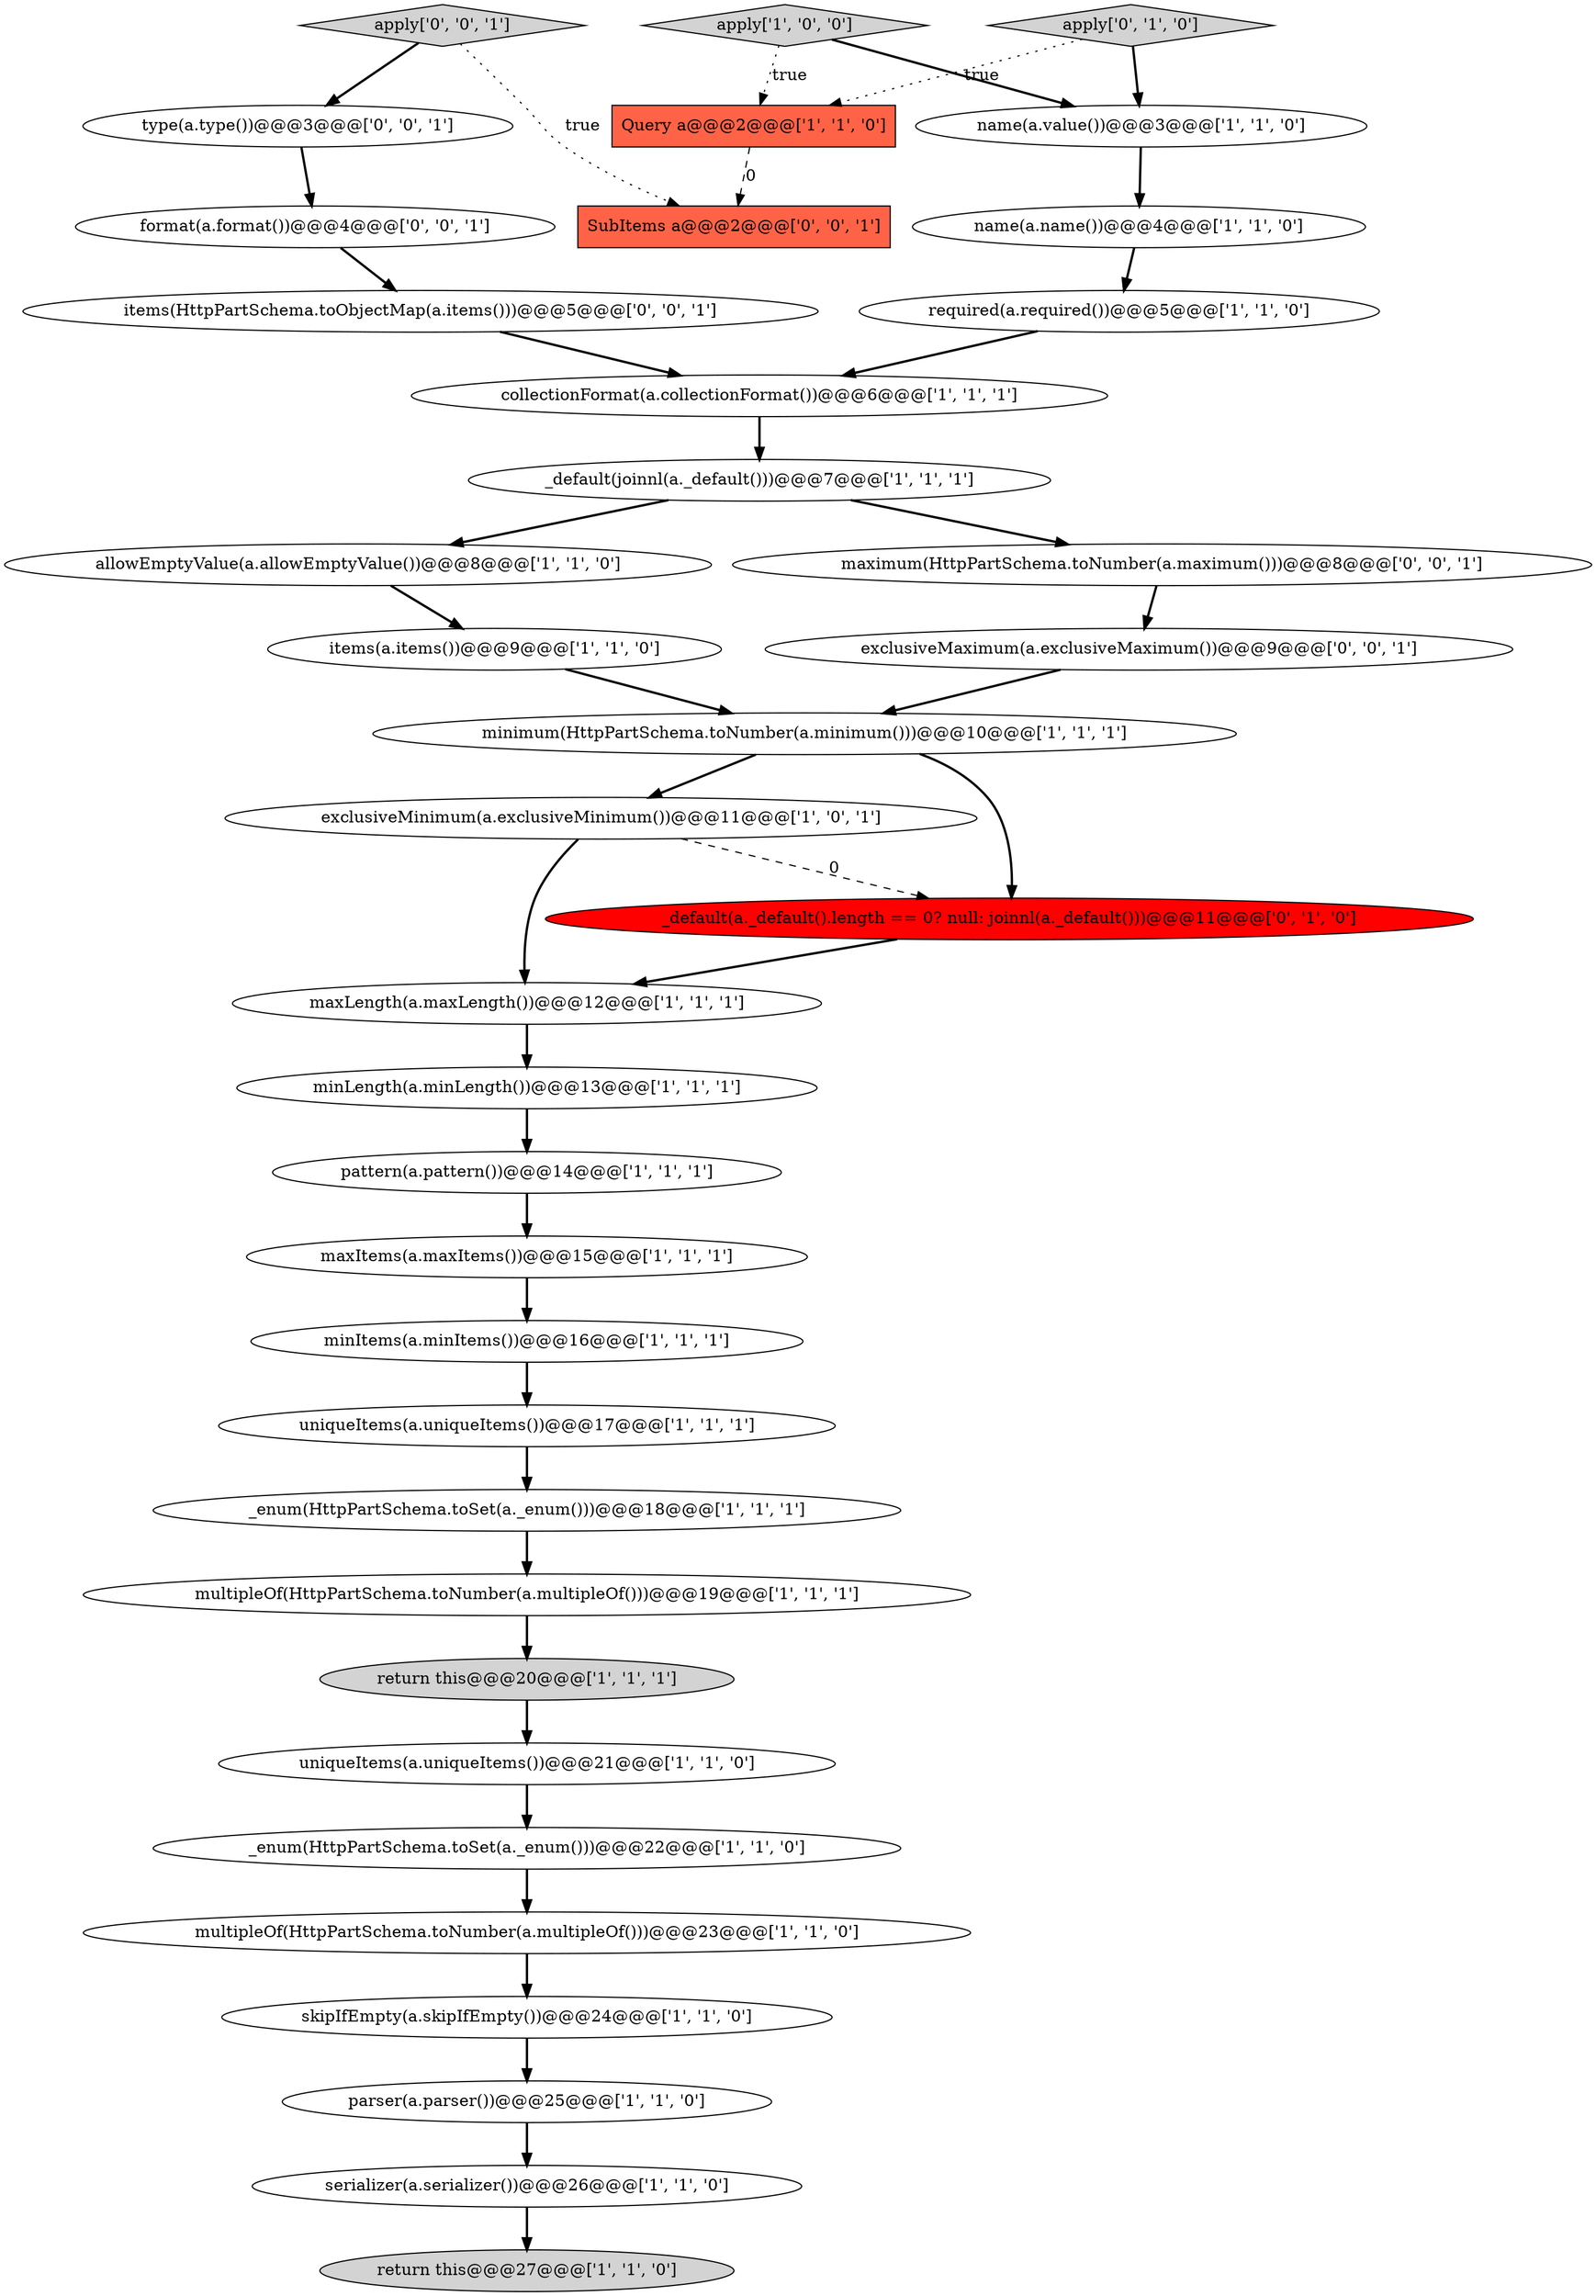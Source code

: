 digraph {
26 [style = filled, label = "items(a.items())@@@9@@@['1', '1', '0']", fillcolor = white, shape = ellipse image = "AAA0AAABBB1BBB"];
5 [style = filled, label = "name(a.name())@@@4@@@['1', '1', '0']", fillcolor = white, shape = ellipse image = "AAA0AAABBB1BBB"];
7 [style = filled, label = "minItems(a.minItems())@@@16@@@['1', '1', '1']", fillcolor = white, shape = ellipse image = "AAA0AAABBB1BBB"];
16 [style = filled, label = "maxItems(a.maxItems())@@@15@@@['1', '1', '1']", fillcolor = white, shape = ellipse image = "AAA0AAABBB1BBB"];
3 [style = filled, label = "_enum(HttpPartSchema.toSet(a._enum()))@@@18@@@['1', '1', '1']", fillcolor = white, shape = ellipse image = "AAA0AAABBB1BBB"];
6 [style = filled, label = "return this@@@20@@@['1', '1', '1']", fillcolor = lightgray, shape = ellipse image = "AAA0AAABBB1BBB"];
9 [style = filled, label = "multipleOf(HttpPartSchema.toNumber(a.multipleOf()))@@@23@@@['1', '1', '0']", fillcolor = white, shape = ellipse image = "AAA0AAABBB1BBB"];
14 [style = filled, label = "_default(joinnl(a._default()))@@@7@@@['1', '1', '1']", fillcolor = white, shape = ellipse image = "AAA0AAABBB1BBB"];
21 [style = filled, label = "collectionFormat(a.collectionFormat())@@@6@@@['1', '1', '1']", fillcolor = white, shape = ellipse image = "AAA0AAABBB1BBB"];
35 [style = filled, label = "type(a.type())@@@3@@@['0', '0', '1']", fillcolor = white, shape = ellipse image = "AAA0AAABBB3BBB"];
1 [style = filled, label = "uniqueItems(a.uniqueItems())@@@17@@@['1', '1', '1']", fillcolor = white, shape = ellipse image = "AAA0AAABBB1BBB"];
20 [style = filled, label = "multipleOf(HttpPartSchema.toNumber(a.multipleOf()))@@@19@@@['1', '1', '1']", fillcolor = white, shape = ellipse image = "AAA0AAABBB1BBB"];
19 [style = filled, label = "maxLength(a.maxLength())@@@12@@@['1', '1', '1']", fillcolor = white, shape = ellipse image = "AAA0AAABBB1BBB"];
15 [style = filled, label = "exclusiveMinimum(a.exclusiveMinimum())@@@11@@@['1', '0', '1']", fillcolor = white, shape = ellipse image = "AAA0AAABBB1BBB"];
10 [style = filled, label = "allowEmptyValue(a.allowEmptyValue())@@@8@@@['1', '1', '0']", fillcolor = white, shape = ellipse image = "AAA0AAABBB1BBB"];
29 [style = filled, label = "format(a.format())@@@4@@@['0', '0', '1']", fillcolor = white, shape = ellipse image = "AAA0AAABBB3BBB"];
22 [style = filled, label = "return this@@@27@@@['1', '1', '0']", fillcolor = lightgray, shape = ellipse image = "AAA0AAABBB1BBB"];
4 [style = filled, label = "Query a@@@2@@@['1', '1', '0']", fillcolor = tomato, shape = box image = "AAA0AAABBB1BBB"];
17 [style = filled, label = "serializer(a.serializer())@@@26@@@['1', '1', '0']", fillcolor = white, shape = ellipse image = "AAA0AAABBB1BBB"];
33 [style = filled, label = "exclusiveMaximum(a.exclusiveMaximum())@@@9@@@['0', '0', '1']", fillcolor = white, shape = ellipse image = "AAA0AAABBB3BBB"];
31 [style = filled, label = "maximum(HttpPartSchema.toNumber(a.maximum()))@@@8@@@['0', '0', '1']", fillcolor = white, shape = ellipse image = "AAA0AAABBB3BBB"];
27 [style = filled, label = "apply['0', '1', '0']", fillcolor = lightgray, shape = diamond image = "AAA0AAABBB2BBB"];
34 [style = filled, label = "items(HttpPartSchema.toObjectMap(a.items()))@@@5@@@['0', '0', '1']", fillcolor = white, shape = ellipse image = "AAA0AAABBB3BBB"];
8 [style = filled, label = "parser(a.parser())@@@25@@@['1', '1', '0']", fillcolor = white, shape = ellipse image = "AAA0AAABBB1BBB"];
23 [style = filled, label = "skipIfEmpty(a.skipIfEmpty())@@@24@@@['1', '1', '0']", fillcolor = white, shape = ellipse image = "AAA0AAABBB1BBB"];
30 [style = filled, label = "SubItems a@@@2@@@['0', '0', '1']", fillcolor = tomato, shape = box image = "AAA0AAABBB3BBB"];
0 [style = filled, label = "_enum(HttpPartSchema.toSet(a._enum()))@@@22@@@['1', '1', '0']", fillcolor = white, shape = ellipse image = "AAA0AAABBB1BBB"];
28 [style = filled, label = "_default(a._default().length == 0? null: joinnl(a._default()))@@@11@@@['0', '1', '0']", fillcolor = red, shape = ellipse image = "AAA1AAABBB2BBB"];
18 [style = filled, label = "minimum(HttpPartSchema.toNumber(a.minimum()))@@@10@@@['1', '1', '1']", fillcolor = white, shape = ellipse image = "AAA0AAABBB1BBB"];
25 [style = filled, label = "apply['1', '0', '0']", fillcolor = lightgray, shape = diamond image = "AAA0AAABBB1BBB"];
24 [style = filled, label = "name(a.value())@@@3@@@['1', '1', '0']", fillcolor = white, shape = ellipse image = "AAA0AAABBB1BBB"];
13 [style = filled, label = "pattern(a.pattern())@@@14@@@['1', '1', '1']", fillcolor = white, shape = ellipse image = "AAA0AAABBB1BBB"];
12 [style = filled, label = "minLength(a.minLength())@@@13@@@['1', '1', '1']", fillcolor = white, shape = ellipse image = "AAA0AAABBB1BBB"];
32 [style = filled, label = "apply['0', '0', '1']", fillcolor = lightgray, shape = diamond image = "AAA0AAABBB3BBB"];
11 [style = filled, label = "uniqueItems(a.uniqueItems())@@@21@@@['1', '1', '0']", fillcolor = white, shape = ellipse image = "AAA0AAABBB1BBB"];
2 [style = filled, label = "required(a.required())@@@5@@@['1', '1', '0']", fillcolor = white, shape = ellipse image = "AAA0AAABBB1BBB"];
32->35 [style = bold, label=""];
0->9 [style = bold, label=""];
7->1 [style = bold, label=""];
35->29 [style = bold, label=""];
15->28 [style = dashed, label="0"];
19->12 [style = bold, label=""];
25->4 [style = dotted, label="true"];
18->15 [style = bold, label=""];
16->7 [style = bold, label=""];
1->3 [style = bold, label=""];
14->10 [style = bold, label=""];
4->30 [style = dashed, label="0"];
10->26 [style = bold, label=""];
20->6 [style = bold, label=""];
29->34 [style = bold, label=""];
23->8 [style = bold, label=""];
15->19 [style = bold, label=""];
17->22 [style = bold, label=""];
27->4 [style = dotted, label="true"];
13->16 [style = bold, label=""];
18->28 [style = bold, label=""];
24->5 [style = bold, label=""];
9->23 [style = bold, label=""];
8->17 [style = bold, label=""];
12->13 [style = bold, label=""];
25->24 [style = bold, label=""];
5->2 [style = bold, label=""];
3->20 [style = bold, label=""];
11->0 [style = bold, label=""];
33->18 [style = bold, label=""];
2->21 [style = bold, label=""];
31->33 [style = bold, label=""];
6->11 [style = bold, label=""];
14->31 [style = bold, label=""];
32->30 [style = dotted, label="true"];
21->14 [style = bold, label=""];
28->19 [style = bold, label=""];
27->24 [style = bold, label=""];
34->21 [style = bold, label=""];
26->18 [style = bold, label=""];
}
